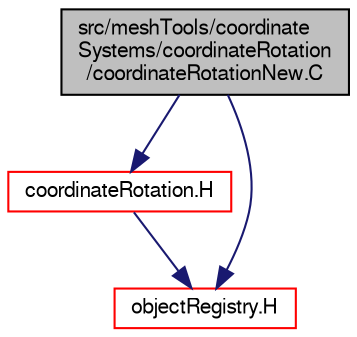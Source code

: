 digraph "src/meshTools/coordinateSystems/coordinateRotation/coordinateRotationNew.C"
{
  bgcolor="transparent";
  edge [fontname="FreeSans",fontsize="10",labelfontname="FreeSans",labelfontsize="10"];
  node [fontname="FreeSans",fontsize="10",shape=record];
  Node0 [label="src/meshTools/coordinate\lSystems/coordinateRotation\l/coordinateRotationNew.C",height=0.2,width=0.4,color="black", fillcolor="grey75", style="filled", fontcolor="black"];
  Node0 -> Node1 [color="midnightblue",fontsize="10",style="solid",fontname="FreeSans"];
  Node1 [label="coordinateRotation.H",height=0.2,width=0.4,color="red",URL="$a07493.html"];
  Node1 -> Node114 [color="midnightblue",fontsize="10",style="solid",fontname="FreeSans"];
  Node114 [label="objectRegistry.H",height=0.2,width=0.4,color="red",URL="$a09242.html"];
  Node0 -> Node114 [color="midnightblue",fontsize="10",style="solid",fontname="FreeSans"];
}

